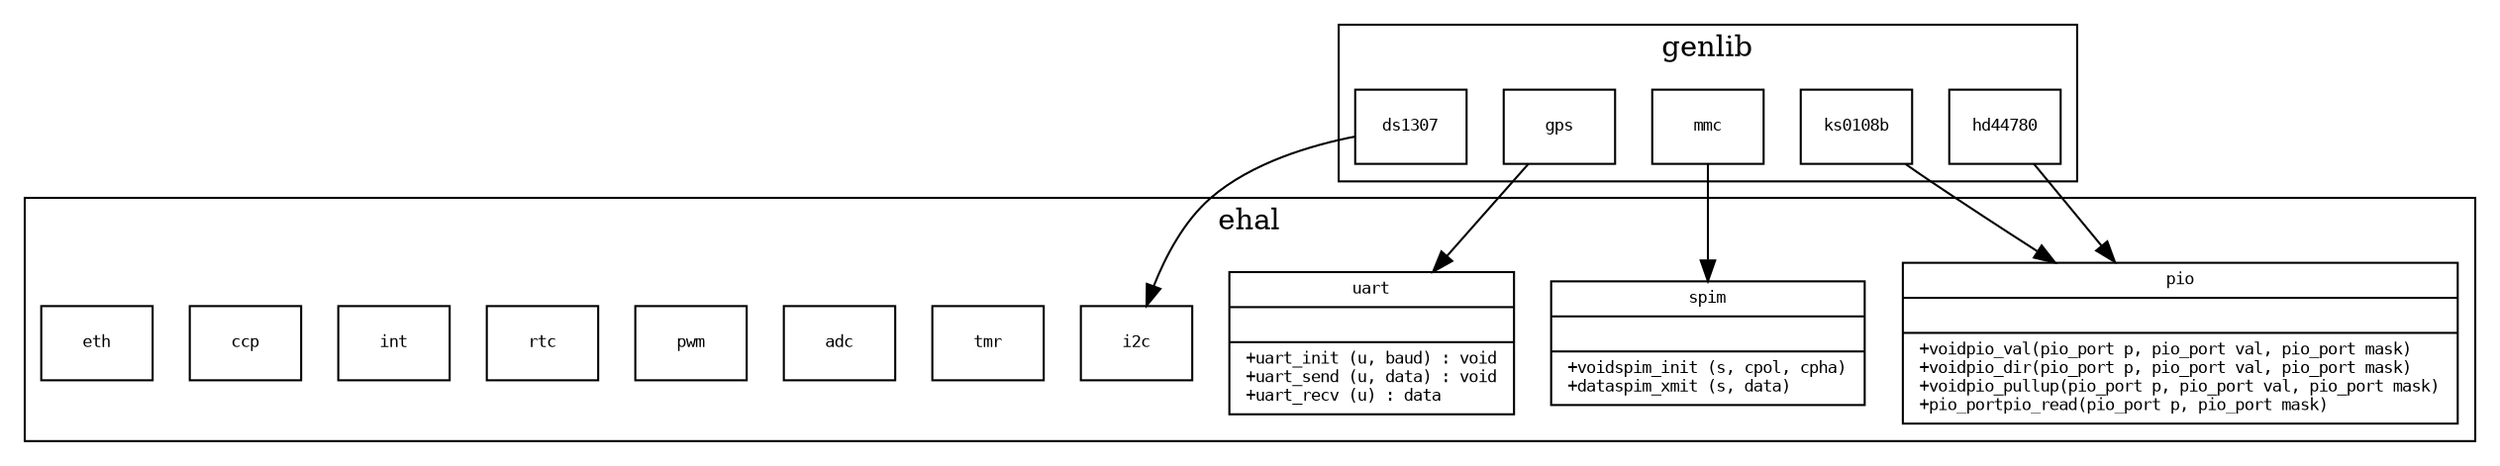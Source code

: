 digraph G {
	node [
		fontname = "Bitstream Vera Sans Mono"
		fontsize = 8
		shape = "record"
	]
        edge [
		fontname = "Bitstream Vera Sans Mono"
		fontsize = 8
        ]

	subgraph cluster_ehal {
		label="ehal";

/*------------------------------------------------------------------------*/
		pio [ label="{\
pio\
||\
+void		pio_val		(pio_port p, pio_port val, pio_port mask)\l\
+void		pio_dir		(pio_port p, pio_port val, pio_port mask)\l\
+void		pio_pullup	(pio_port p, pio_port val, pio_port mask)\l\
+pio_port	pio_read	(pio_port p, pio_port mask)\l}" ]

/*------------------------------------------------------------------------*/
		spim [ label="{\
spim\
||\
+void	spim_init (s, cpol, cpha)\l\
+data	spim_xmit (s, data)\l}" ]

/*------------------------------------------------------------------------*/
		uart [ label="{\
uart\
||\
+uart_init (u, baud) : void\l\
+uart_send (u, data) : void\l\
+uart_recv (u) : data\l}" ]

/*------------------------------------------------------------------------*/
		i2c
		tmr
		adc
		pwm
		rtc
		int
		ccp
		eth
	}

	subgraph cluster_genlib {
		label="genlib";
		{hd44780 ks0108b} -> pio;
		{mmc} -> spim;
		{gps} -> uart;
		{ds1307} -> i2c;
	}
}
